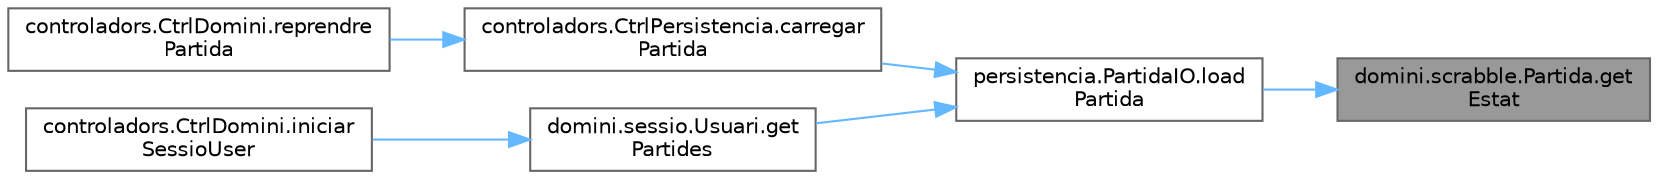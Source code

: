 digraph "domini.scrabble.Partida.getEstat"
{
 // INTERACTIVE_SVG=YES
 // LATEX_PDF_SIZE
  bgcolor="transparent";
  edge [fontname=Helvetica,fontsize=10,labelfontname=Helvetica,labelfontsize=10];
  node [fontname=Helvetica,fontsize=10,shape=box,height=0.2,width=0.4];
  rankdir="RL";
  Node1 [id="Node000001",label="domini.scrabble.Partida.get\lEstat",height=0.2,width=0.4,color="gray40", fillcolor="grey60", style="filled", fontcolor="black",tooltip="Retorna l'estat actual de la partida."];
  Node1 -> Node2 [id="edge1_Node000001_Node000002",dir="back",color="steelblue1",style="solid",tooltip=" "];
  Node2 [id="Node000002",label="persistencia.PartidaIO.load\lPartida",height=0.2,width=0.4,color="grey40", fillcolor="white", style="filled",URL="$classpersistencia_1_1_partida_i_o.html#a7b9bdae6d9736a012e584b268b0bcb86",tooltip="Carrega una partida des d'un fitxer JSON."];
  Node2 -> Node3 [id="edge2_Node000002_Node000003",dir="back",color="steelblue1",style="solid",tooltip=" "];
  Node3 [id="Node000003",label="controladors.CtrlPersistencia.carregar\lPartida",height=0.2,width=0.4,color="grey40", fillcolor="white", style="filled",URL="$classcontroladors_1_1_ctrl_persistencia.html#a83e891c1cd5d7ed5ffca4f07eee9a396",tooltip="Carrega una partida de l'emmagatzematge persistent."];
  Node3 -> Node4 [id="edge3_Node000003_Node000004",dir="back",color="steelblue1",style="solid",tooltip=" "];
  Node4 [id="Node000004",label="controladors.CtrlDomini.reprendre\lPartida",height=0.2,width=0.4,color="grey40", fillcolor="white", style="filled",URL="$classcontroladors_1_1_ctrl_domini.html#a8f8379a74fba56b9e4e82d4c5743360e",tooltip="Continuar partida."];
  Node2 -> Node5 [id="edge4_Node000002_Node000005",dir="back",color="steelblue1",style="solid",tooltip=" "];
  Node5 [id="Node000005",label="domini.sessio.Usuari.get\lPartides",height=0.2,width=0.4,color="grey40", fillcolor="white", style="filled",URL="$classdomini_1_1sessio_1_1_usuari.html#a63a56e633d9b9636475551b738a2fc2e",tooltip="Retorna les partides jugades de l'usuari."];
  Node5 -> Node6 [id="edge5_Node000005_Node000006",dir="back",color="steelblue1",style="solid",tooltip=" "];
  Node6 [id="Node000006",label="controladors.CtrlDomini.iniciar\lSessioUser",height=0.2,width=0.4,color="grey40", fillcolor="white", style="filled",URL="$classcontroladors_1_1_ctrl_domini.html#a5d856a54a1cc695dba14558f0864bf3d",tooltip="Inicia la sessio d'un usuari."];
}
